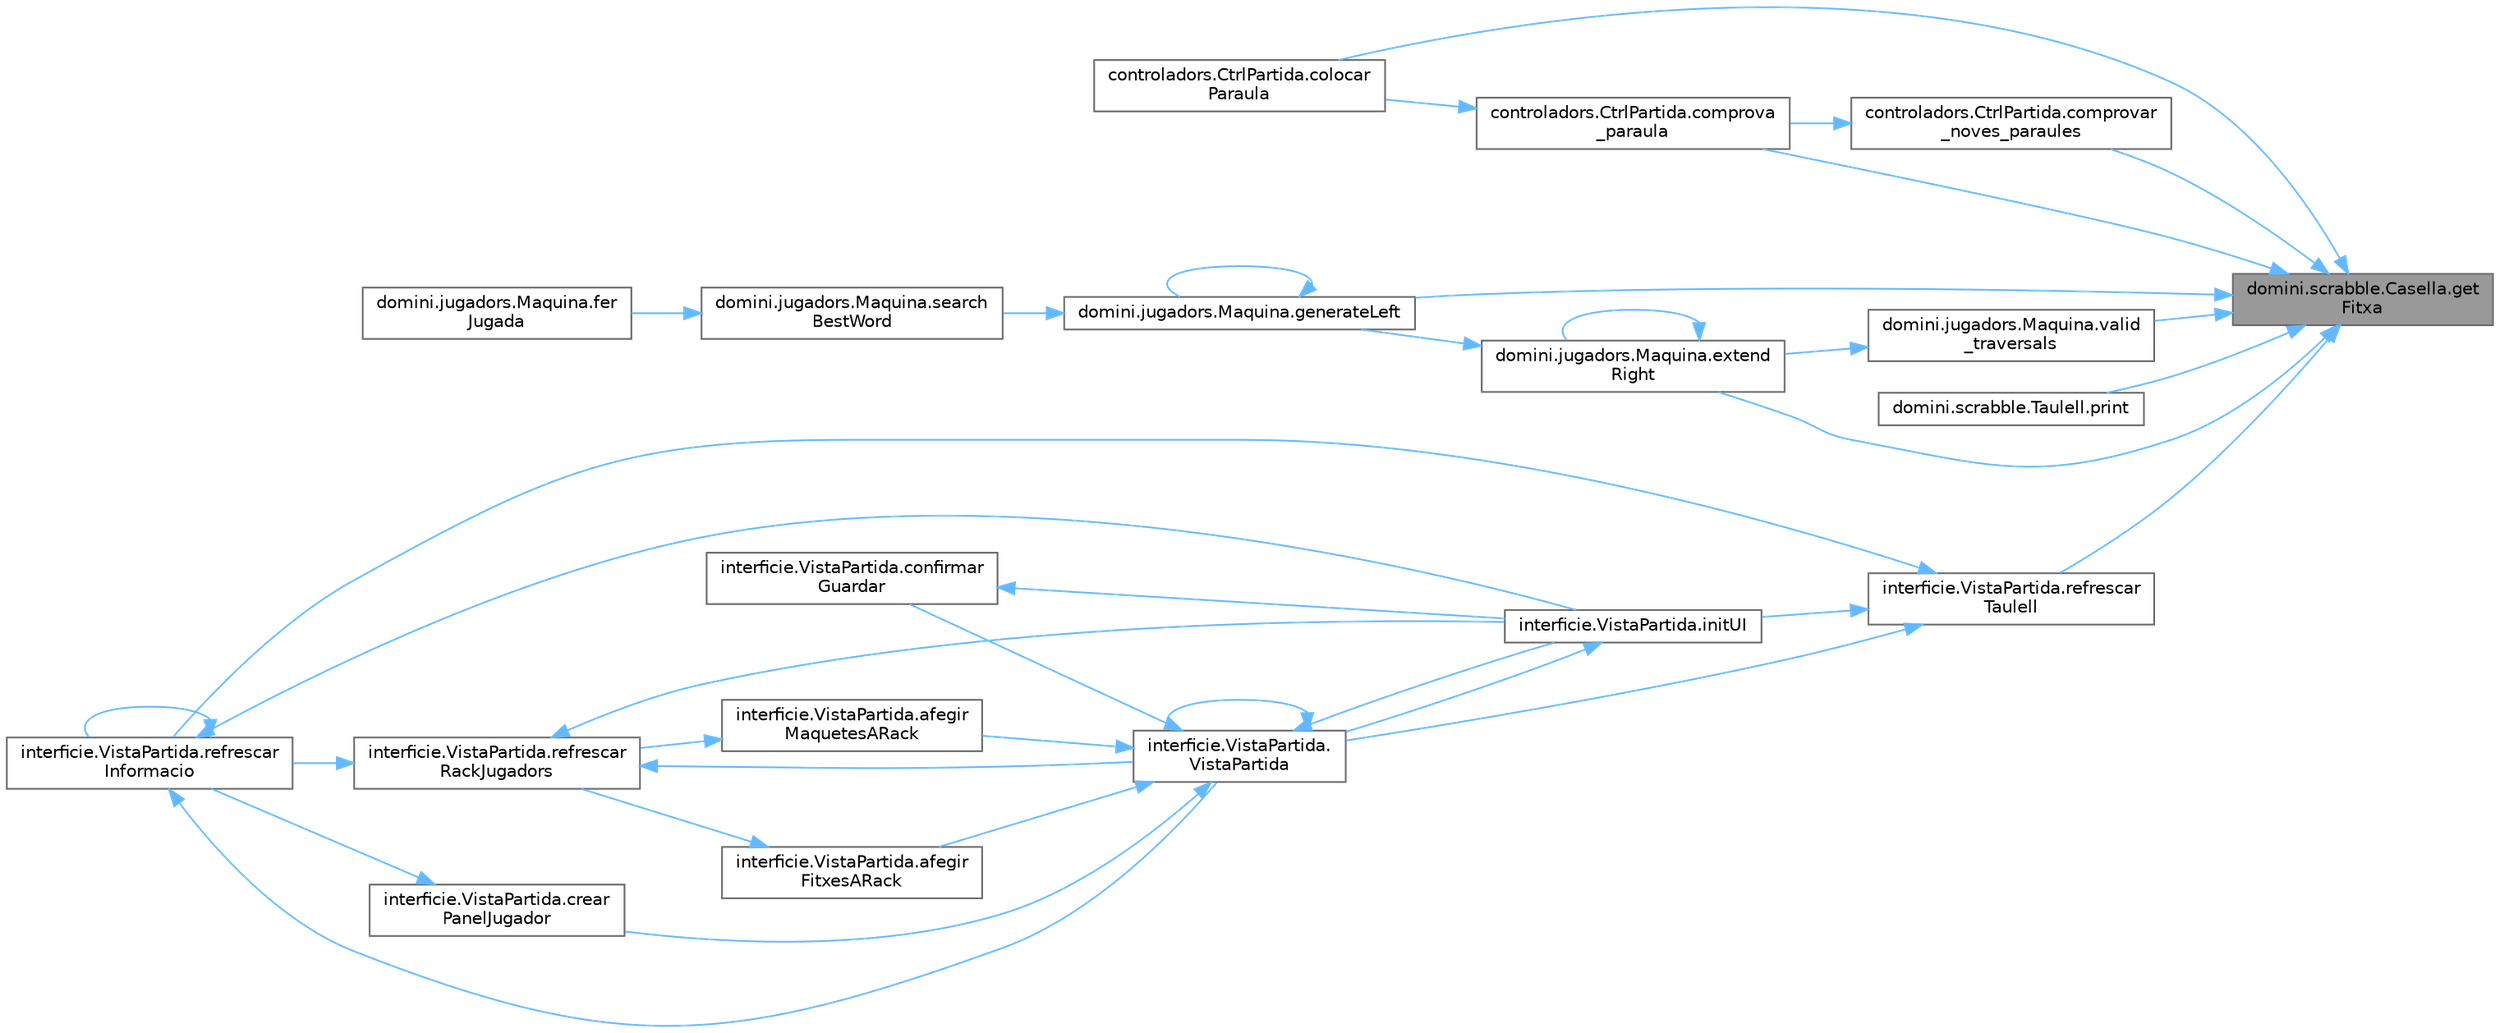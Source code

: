 digraph "domini.scrabble.Casella.getFitxa"
{
 // INTERACTIVE_SVG=YES
 // LATEX_PDF_SIZE
  bgcolor="transparent";
  edge [fontname=Helvetica,fontsize=10,labelfontname=Helvetica,labelfontsize=10];
  node [fontname=Helvetica,fontsize=10,shape=box,height=0.2,width=0.4];
  rankdir="RL";
  Node1 [id="Node000001",label="domini.scrabble.Casella.get\lFitxa",height=0.2,width=0.4,color="gray40", fillcolor="grey60", style="filled", fontcolor="black",tooltip="Retorna la fitxa de la casella."];
  Node1 -> Node2 [id="edge1_Node000001_Node000002",dir="back",color="steelblue1",style="solid",tooltip=" "];
  Node2 [id="Node000002",label="controladors.CtrlPartida.colocar\lParaula",height=0.2,width=0.4,color="grey40", fillcolor="white", style="filled",URL="$classcontroladors_1_1_ctrl_partida.html#ad0f7d5edb502bc4956cfd54612209ea7",tooltip="Col·loca una paraula al taulell."];
  Node1 -> Node3 [id="edge2_Node000001_Node000003",dir="back",color="steelblue1",style="solid",tooltip=" "];
  Node3 [id="Node000003",label="controladors.CtrlPartida.comprova\l_paraula",height=0.2,width=0.4,color="grey40", fillcolor="white", style="filled",URL="$classcontroladors_1_1_ctrl_partida.html#a11dd5c5c7252681872e3ba7baf8213a8",tooltip="Comprova si una paraula és vàlida."];
  Node3 -> Node2 [id="edge3_Node000003_Node000002",dir="back",color="steelblue1",style="solid",tooltip=" "];
  Node1 -> Node4 [id="edge4_Node000001_Node000004",dir="back",color="steelblue1",style="solid",tooltip=" "];
  Node4 [id="Node000004",label="controladors.CtrlPartida.comprovar\l_noves_paraules",height=0.2,width=0.4,color="grey40", fillcolor="white", style="filled",URL="$classcontroladors_1_1_ctrl_partida.html#a55c08c7767d17dd7d8b4ae00d33b1fe7",tooltip="Comprova si una lletra és vàlida per a una casella que formi paraula transversal vertical."];
  Node4 -> Node3 [id="edge5_Node000004_Node000003",dir="back",color="steelblue1",style="solid",tooltip=" "];
  Node1 -> Node5 [id="edge6_Node000001_Node000005",dir="back",color="steelblue1",style="solid",tooltip=" "];
  Node5 [id="Node000005",label="domini.jugadors.Maquina.extend\lRight",height=0.2,width=0.4,color="grey40", fillcolor="white", style="filled",URL="$classdomini_1_1jugadors_1_1_maquina.html#a28fa4d863085aaaba920b95a47bf14b7",tooltip="Genera totes les paraules possibles a la dreta d'una subparaula prefix."];
  Node5 -> Node5 [id="edge7_Node000005_Node000005",dir="back",color="steelblue1",style="solid",tooltip=" "];
  Node5 -> Node6 [id="edge8_Node000005_Node000006",dir="back",color="steelblue1",style="solid",tooltip=" "];
  Node6 [id="Node000006",label="domini.jugadors.Maquina.generateLeft",height=0.2,width=0.4,color="grey40", fillcolor="white", style="filled",URL="$classdomini_1_1jugadors_1_1_maquina.html#a408520f7aa4d96099ecfa1bae76728b5",tooltip="Genera totes les subparaules prefix possibles cap a l'esquerra d'una casella anchor."];
  Node6 -> Node6 [id="edge9_Node000006_Node000006",dir="back",color="steelblue1",style="solid",tooltip=" "];
  Node6 -> Node7 [id="edge10_Node000006_Node000007",dir="back",color="steelblue1",style="solid",tooltip=" "];
  Node7 [id="Node000007",label="domini.jugadors.Maquina.search\lBestWord",height=0.2,width=0.4,color="grey40", fillcolor="white", style="filled",URL="$classdomini_1_1jugadors_1_1_maquina.html#afe864f5cb4ab5895e149c5aad0235400",tooltip="Busca la millor paraula en una direcció específica (horitzontal o vertical)."];
  Node7 -> Node8 [id="edge11_Node000007_Node000008",dir="back",color="steelblue1",style="solid",tooltip=" "];
  Node8 [id="Node000008",label="domini.jugadors.Maquina.fer\lJugada",height=0.2,width=0.4,color="grey40", fillcolor="white", style="filled",URL="$classdomini_1_1jugadors_1_1_maquina.html#a8b1f4889bc62ca862e4f87e55c66871e",tooltip="Busca la paraula amb la puntuació més alta donats un taulell i un diccionari."];
  Node1 -> Node6 [id="edge12_Node000001_Node000006",dir="back",color="steelblue1",style="solid",tooltip=" "];
  Node1 -> Node9 [id="edge13_Node000001_Node000009",dir="back",color="steelblue1",style="solid",tooltip=" "];
  Node9 [id="Node000009",label="domini.scrabble.Taulell.print",height=0.2,width=0.4,color="grey40", fillcolor="white", style="filled",URL="$classdomini_1_1scrabble_1_1_taulell.html#ac2c62e3051ec0a2452f74c4a39c15598",tooltip="Mètode per imprimir el taulell per pantalla."];
  Node1 -> Node10 [id="edge14_Node000001_Node000010",dir="back",color="steelblue1",style="solid",tooltip=" "];
  Node10 [id="Node000010",label="interficie.VistaPartida.refrescar\lTaulell",height=0.2,width=0.4,color="grey40", fillcolor="white", style="filled",URL="$classinterficie_1_1_vista_partida.html#a9f0d9c59b7bc013b948846f280acba77",tooltip="Actualitza la visualització del taulell de joc."];
  Node10 -> Node11 [id="edge15_Node000010_Node000011",dir="back",color="steelblue1",style="solid",tooltip=" "];
  Node11 [id="Node000011",label="interficie.VistaPartida.initUI",height=0.2,width=0.4,color="grey40", fillcolor="white", style="filled",URL="$classinterficie_1_1_vista_partida.html#a7855e7a9cc41e1450c37054781ba6309",tooltip="Inicialitza els components de la interfície gràfica."];
  Node11 -> Node12 [id="edge16_Node000011_Node000012",dir="back",color="steelblue1",style="solid",tooltip=" "];
  Node12 [id="Node000012",label="interficie.VistaPartida.\lVistaPartida",height=0.2,width=0.4,color="grey40", fillcolor="white", style="filled",URL="$classinterficie_1_1_vista_partida.html#abce8626a6a3750affe851e1f8bea2cb3",tooltip="Constructor de la classe VistaPartida."];
  Node12 -> Node13 [id="edge17_Node000012_Node000013",dir="back",color="steelblue1",style="solid",tooltip=" "];
  Node13 [id="Node000013",label="interficie.VistaPartida.afegir\lFitxesARack",height=0.2,width=0.4,color="grey40", fillcolor="white", style="filled",URL="$classinterficie_1_1_vista_partida.html#a6bd7550fc714ba5195c8b55ffe3d973c",tooltip="Afegeix les fitxes d'un jugador al seu rack."];
  Node13 -> Node14 [id="edge18_Node000013_Node000014",dir="back",color="steelblue1",style="solid",tooltip=" "];
  Node14 [id="Node000014",label="interficie.VistaPartida.refrescar\lRackJugadors",height=0.2,width=0.4,color="grey40", fillcolor="white", style="filled",URL="$classinterficie_1_1_vista_partida.html#a0698d192124492ebfd8a3b029a6fa23c",tooltip="Actualitza els racks dels jugadors."];
  Node14 -> Node11 [id="edge19_Node000014_Node000011",dir="back",color="steelblue1",style="solid",tooltip=" "];
  Node14 -> Node15 [id="edge20_Node000014_Node000015",dir="back",color="steelblue1",style="solid",tooltip=" "];
  Node15 [id="Node000015",label="interficie.VistaPartida.refrescar\lInformacio",height=0.2,width=0.4,color="grey40", fillcolor="white", style="filled",URL="$classinterficie_1_1_vista_partida.html#a485041b781e81c64fb5414207ff21d2a",tooltip="Actualitza la informació de la partida."];
  Node15 -> Node11 [id="edge21_Node000015_Node000011",dir="back",color="steelblue1",style="solid",tooltip=" "];
  Node15 -> Node15 [id="edge22_Node000015_Node000015",dir="back",color="steelblue1",style="solid",tooltip=" "];
  Node15 -> Node12 [id="edge23_Node000015_Node000012",dir="back",color="steelblue1",style="solid",tooltip=" "];
  Node14 -> Node12 [id="edge24_Node000014_Node000012",dir="back",color="steelblue1",style="solid",tooltip=" "];
  Node12 -> Node16 [id="edge25_Node000012_Node000016",dir="back",color="steelblue1",style="solid",tooltip=" "];
  Node16 [id="Node000016",label="interficie.VistaPartida.afegir\lMaquetesARack",height=0.2,width=0.4,color="grey40", fillcolor="white", style="filled",URL="$classinterficie_1_1_vista_partida.html#ae6809bc2e7efc03077c111367571f788",tooltip="Afegeix maquetes al rack de l'oponent."];
  Node16 -> Node14 [id="edge26_Node000016_Node000014",dir="back",color="steelblue1",style="solid",tooltip=" "];
  Node12 -> Node17 [id="edge27_Node000012_Node000017",dir="back",color="steelblue1",style="solid",tooltip=" "];
  Node17 [id="Node000017",label="interficie.VistaPartida.confirmar\lGuardar",height=0.2,width=0.4,color="grey40", fillcolor="white", style="filled",URL="$classinterficie_1_1_vista_partida.html#a8ebc9da2a2b927ba87ed97ad85ae44e8",tooltip="Confirma l'acció de guardar la partida."];
  Node17 -> Node11 [id="edge28_Node000017_Node000011",dir="back",color="steelblue1",style="solid",tooltip=" "];
  Node12 -> Node18 [id="edge29_Node000012_Node000018",dir="back",color="steelblue1",style="solid",tooltip=" "];
  Node18 [id="Node000018",label="interficie.VistaPartida.crear\lPanelJugador",height=0.2,width=0.4,color="grey40", fillcolor="white", style="filled",URL="$classinterficie_1_1_vista_partida.html#ab47b596fbbd6a79289d4b9d7f5b5e068",tooltip="Crea un panell amb la informació d'un jugador."];
  Node18 -> Node15 [id="edge30_Node000018_Node000015",dir="back",color="steelblue1",style="solid",tooltip=" "];
  Node12 -> Node11 [id="edge31_Node000012_Node000011",dir="back",color="steelblue1",style="solid",tooltip=" "];
  Node12 -> Node12 [id="edge32_Node000012_Node000012",dir="back",color="steelblue1",style="solid",tooltip=" "];
  Node10 -> Node15 [id="edge33_Node000010_Node000015",dir="back",color="steelblue1",style="solid",tooltip=" "];
  Node10 -> Node12 [id="edge34_Node000010_Node000012",dir="back",color="steelblue1",style="solid",tooltip=" "];
  Node1 -> Node19 [id="edge35_Node000001_Node000019",dir="back",color="steelblue1",style="solid",tooltip=" "];
  Node19 [id="Node000019",label="domini.jugadors.Maquina.valid\l_traversals",height=0.2,width=0.4,color="grey40", fillcolor="white", style="filled",URL="$classdomini_1_1jugadors_1_1_maquina.html#a57c533590571f4918ebd03a0b0d4819b",tooltip="Comprova si una lletra és vàlida per a una casella que formi paraula transversal vertical."];
  Node19 -> Node5 [id="edge36_Node000019_Node000005",dir="back",color="steelblue1",style="solid",tooltip=" "];
}
